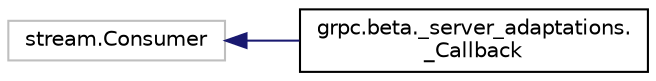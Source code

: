 digraph "Graphical Class Hierarchy"
{
 // LATEX_PDF_SIZE
  edge [fontname="Helvetica",fontsize="10",labelfontname="Helvetica",labelfontsize="10"];
  node [fontname="Helvetica",fontsize="10",shape=record];
  rankdir="LR";
  Node3067 [label="stream.Consumer",height=0.2,width=0.4,color="grey75", fillcolor="white", style="filled",tooltip=" "];
  Node3067 -> Node0 [dir="back",color="midnightblue",fontsize="10",style="solid",fontname="Helvetica"];
  Node0 [label="grpc.beta._server_adaptations.\l_Callback",height=0.2,width=0.4,color="black", fillcolor="white", style="filled",URL="$classgrpc_1_1beta_1_1__server__adaptations_1_1__Callback.html",tooltip=" "];
}
